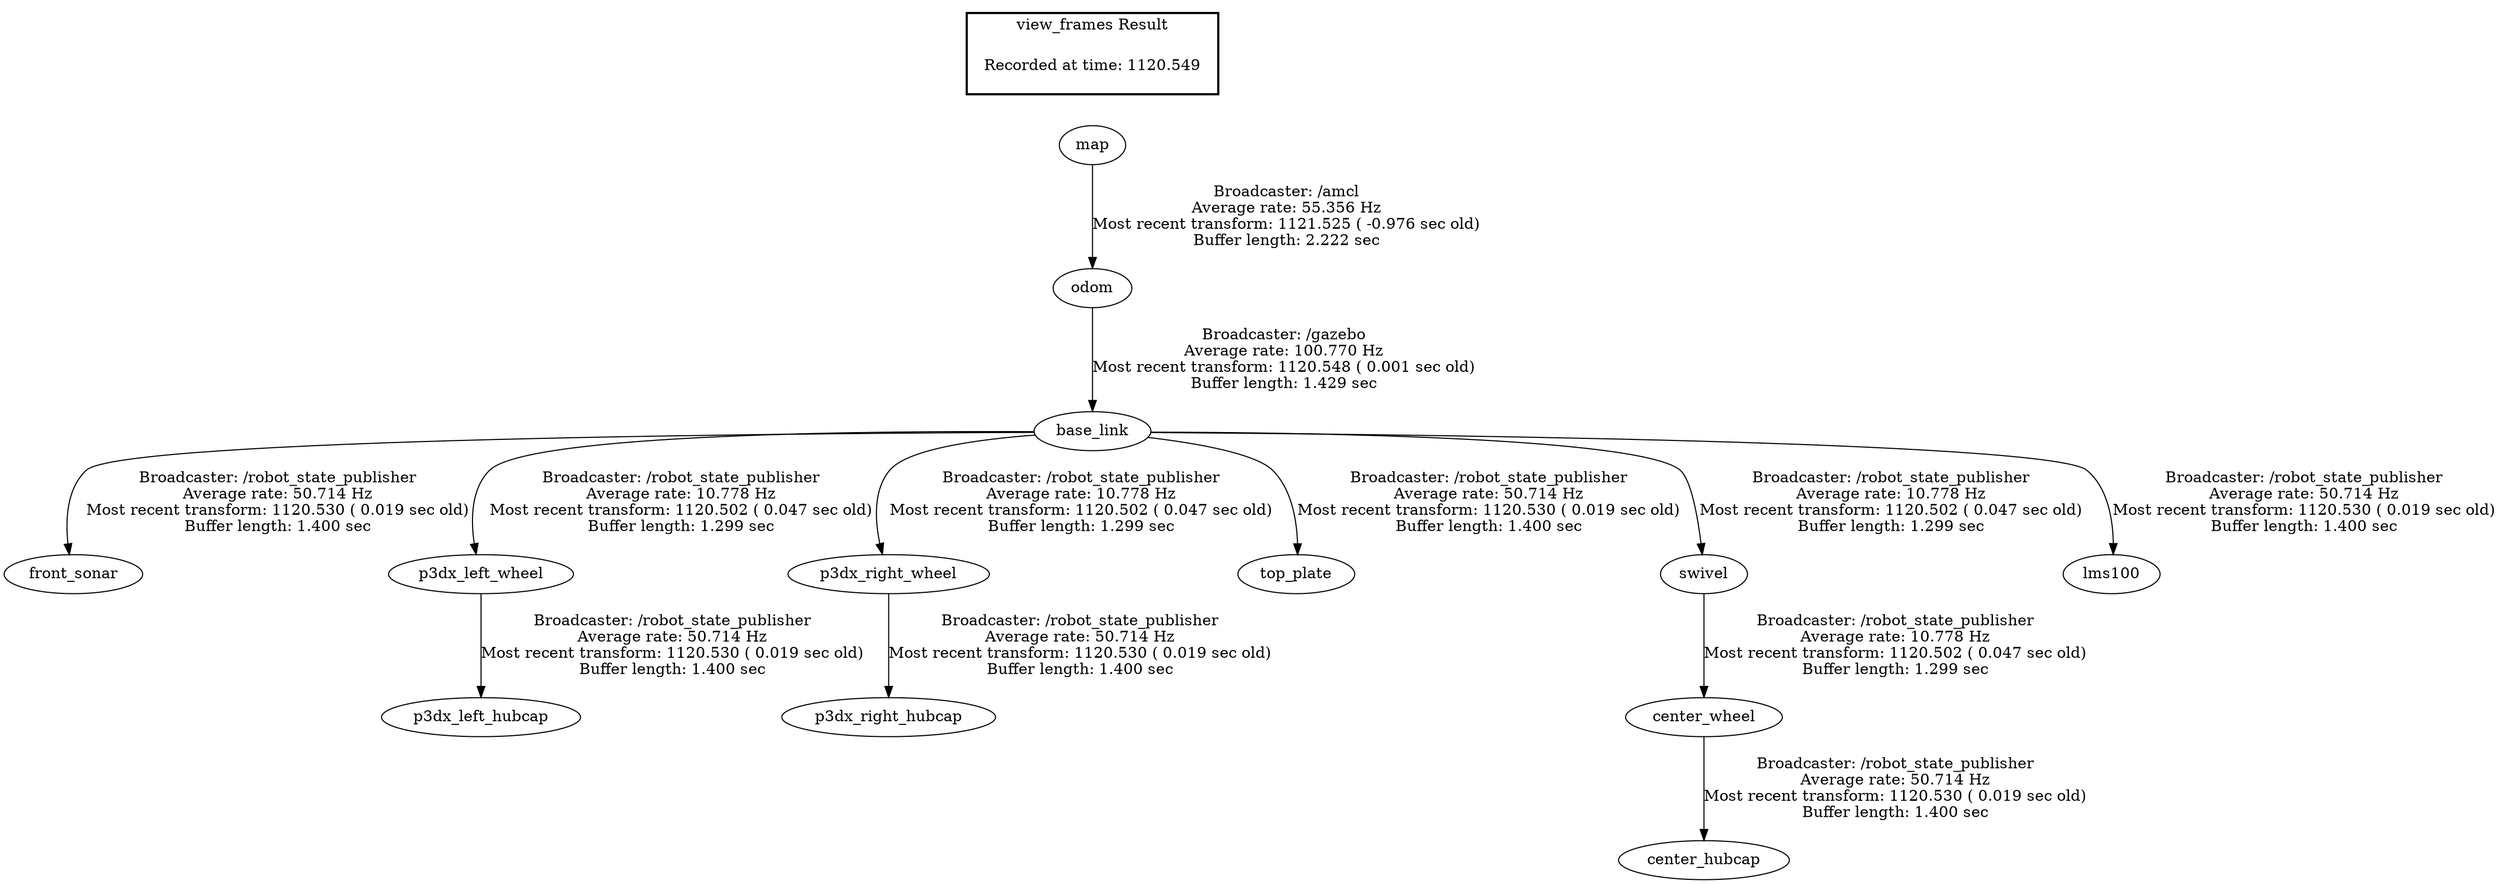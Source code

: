 digraph G {
"map" -> "odom"[label="Broadcaster: /amcl\nAverage rate: 55.356 Hz\nMost recent transform: 1121.525 ( -0.976 sec old)\nBuffer length: 2.222 sec\n"];
"odom" -> "base_link"[label="Broadcaster: /gazebo\nAverage rate: 100.770 Hz\nMost recent transform: 1120.548 ( 0.001 sec old)\nBuffer length: 1.429 sec\n"];
"base_link" -> "front_sonar"[label="Broadcaster: /robot_state_publisher\nAverage rate: 50.714 Hz\nMost recent transform: 1120.530 ( 0.019 sec old)\nBuffer length: 1.400 sec\n"];
"p3dx_left_wheel" -> "p3dx_left_hubcap"[label="Broadcaster: /robot_state_publisher\nAverage rate: 50.714 Hz\nMost recent transform: 1120.530 ( 0.019 sec old)\nBuffer length: 1.400 sec\n"];
"base_link" -> "p3dx_left_wheel"[label="Broadcaster: /robot_state_publisher\nAverage rate: 10.778 Hz\nMost recent transform: 1120.502 ( 0.047 sec old)\nBuffer length: 1.299 sec\n"];
"p3dx_right_wheel" -> "p3dx_right_hubcap"[label="Broadcaster: /robot_state_publisher\nAverage rate: 50.714 Hz\nMost recent transform: 1120.530 ( 0.019 sec old)\nBuffer length: 1.400 sec\n"];
"base_link" -> "p3dx_right_wheel"[label="Broadcaster: /robot_state_publisher\nAverage rate: 10.778 Hz\nMost recent transform: 1120.502 ( 0.047 sec old)\nBuffer length: 1.299 sec\n"];
"base_link" -> "top_plate"[label="Broadcaster: /robot_state_publisher\nAverage rate: 50.714 Hz\nMost recent transform: 1120.530 ( 0.019 sec old)\nBuffer length: 1.400 sec\n"];
"center_wheel" -> "center_hubcap"[label="Broadcaster: /robot_state_publisher\nAverage rate: 50.714 Hz\nMost recent transform: 1120.530 ( 0.019 sec old)\nBuffer length: 1.400 sec\n"];
"swivel" -> "center_wheel"[label="Broadcaster: /robot_state_publisher\nAverage rate: 10.778 Hz\nMost recent transform: 1120.502 ( 0.047 sec old)\nBuffer length: 1.299 sec\n"];
"base_link" -> "lms100"[label="Broadcaster: /robot_state_publisher\nAverage rate: 50.714 Hz\nMost recent transform: 1120.530 ( 0.019 sec old)\nBuffer length: 1.400 sec\n"];
"base_link" -> "swivel"[label="Broadcaster: /robot_state_publisher\nAverage rate: 10.778 Hz\nMost recent transform: 1120.502 ( 0.047 sec old)\nBuffer length: 1.299 sec\n"];
edge [style=invis];
 subgraph cluster_legend { style=bold; color=black; label ="view_frames Result";
"Recorded at time: 1120.549"[ shape=plaintext ] ;
 }->"map";
}